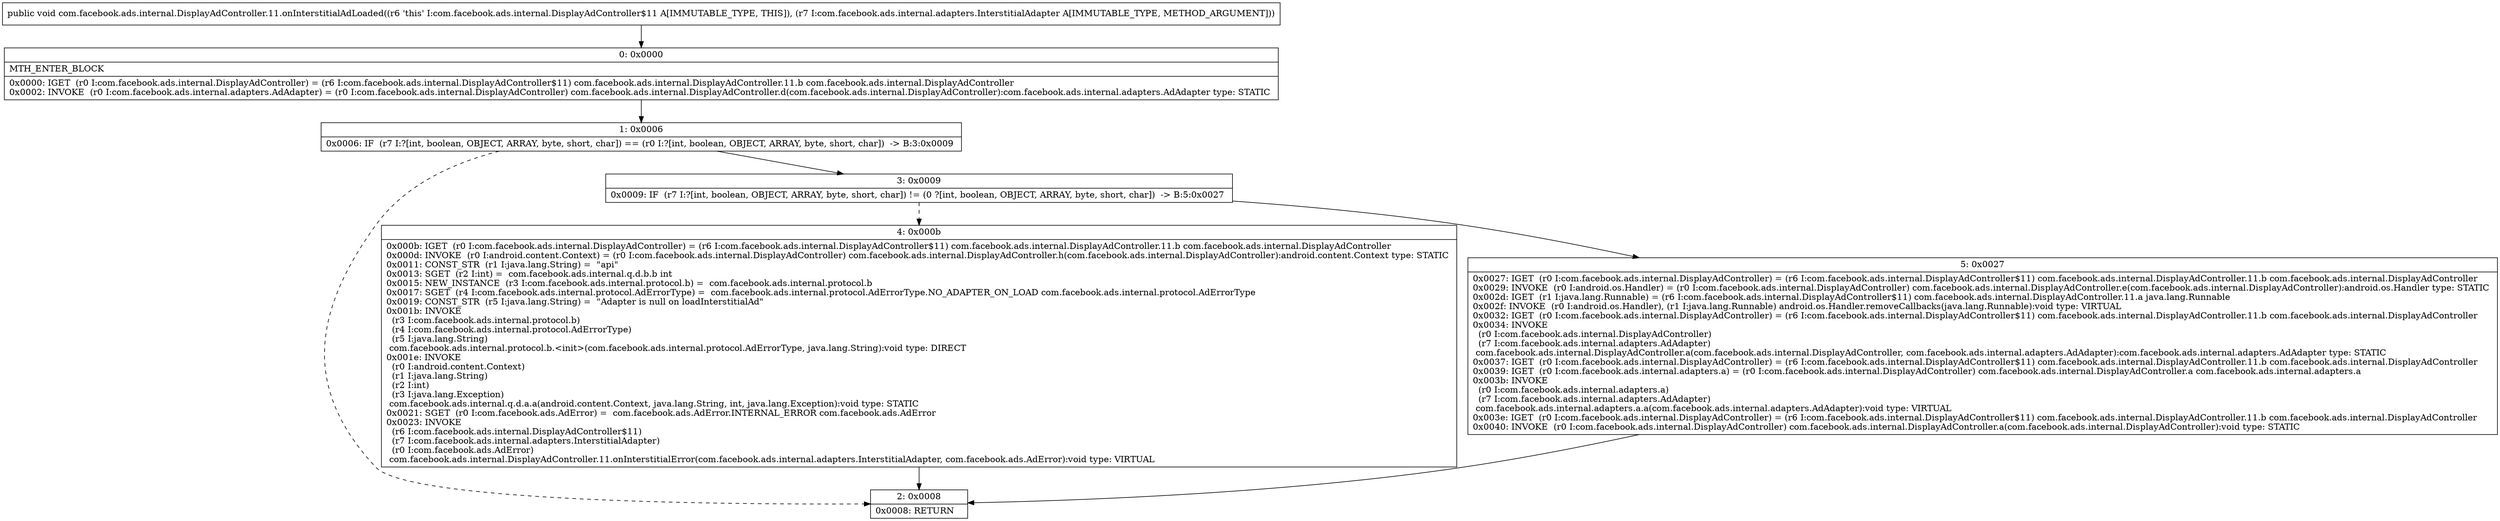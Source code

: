 digraph "CFG forcom.facebook.ads.internal.DisplayAdController.11.onInterstitialAdLoaded(Lcom\/facebook\/ads\/internal\/adapters\/InterstitialAdapter;)V" {
Node_0 [shape=record,label="{0\:\ 0x0000|MTH_ENTER_BLOCK\l|0x0000: IGET  (r0 I:com.facebook.ads.internal.DisplayAdController) = (r6 I:com.facebook.ads.internal.DisplayAdController$11) com.facebook.ads.internal.DisplayAdController.11.b com.facebook.ads.internal.DisplayAdController \l0x0002: INVOKE  (r0 I:com.facebook.ads.internal.adapters.AdAdapter) = (r0 I:com.facebook.ads.internal.DisplayAdController) com.facebook.ads.internal.DisplayAdController.d(com.facebook.ads.internal.DisplayAdController):com.facebook.ads.internal.adapters.AdAdapter type: STATIC \l}"];
Node_1 [shape=record,label="{1\:\ 0x0006|0x0006: IF  (r7 I:?[int, boolean, OBJECT, ARRAY, byte, short, char]) == (r0 I:?[int, boolean, OBJECT, ARRAY, byte, short, char])  \-\> B:3:0x0009 \l}"];
Node_2 [shape=record,label="{2\:\ 0x0008|0x0008: RETURN   \l}"];
Node_3 [shape=record,label="{3\:\ 0x0009|0x0009: IF  (r7 I:?[int, boolean, OBJECT, ARRAY, byte, short, char]) != (0 ?[int, boolean, OBJECT, ARRAY, byte, short, char])  \-\> B:5:0x0027 \l}"];
Node_4 [shape=record,label="{4\:\ 0x000b|0x000b: IGET  (r0 I:com.facebook.ads.internal.DisplayAdController) = (r6 I:com.facebook.ads.internal.DisplayAdController$11) com.facebook.ads.internal.DisplayAdController.11.b com.facebook.ads.internal.DisplayAdController \l0x000d: INVOKE  (r0 I:android.content.Context) = (r0 I:com.facebook.ads.internal.DisplayAdController) com.facebook.ads.internal.DisplayAdController.h(com.facebook.ads.internal.DisplayAdController):android.content.Context type: STATIC \l0x0011: CONST_STR  (r1 I:java.lang.String) =  \"api\" \l0x0013: SGET  (r2 I:int) =  com.facebook.ads.internal.q.d.b.b int \l0x0015: NEW_INSTANCE  (r3 I:com.facebook.ads.internal.protocol.b) =  com.facebook.ads.internal.protocol.b \l0x0017: SGET  (r4 I:com.facebook.ads.internal.protocol.AdErrorType) =  com.facebook.ads.internal.protocol.AdErrorType.NO_ADAPTER_ON_LOAD com.facebook.ads.internal.protocol.AdErrorType \l0x0019: CONST_STR  (r5 I:java.lang.String) =  \"Adapter is null on loadInterstitialAd\" \l0x001b: INVOKE  \l  (r3 I:com.facebook.ads.internal.protocol.b)\l  (r4 I:com.facebook.ads.internal.protocol.AdErrorType)\l  (r5 I:java.lang.String)\l com.facebook.ads.internal.protocol.b.\<init\>(com.facebook.ads.internal.protocol.AdErrorType, java.lang.String):void type: DIRECT \l0x001e: INVOKE  \l  (r0 I:android.content.Context)\l  (r1 I:java.lang.String)\l  (r2 I:int)\l  (r3 I:java.lang.Exception)\l com.facebook.ads.internal.q.d.a.a(android.content.Context, java.lang.String, int, java.lang.Exception):void type: STATIC \l0x0021: SGET  (r0 I:com.facebook.ads.AdError) =  com.facebook.ads.AdError.INTERNAL_ERROR com.facebook.ads.AdError \l0x0023: INVOKE  \l  (r6 I:com.facebook.ads.internal.DisplayAdController$11)\l  (r7 I:com.facebook.ads.internal.adapters.InterstitialAdapter)\l  (r0 I:com.facebook.ads.AdError)\l com.facebook.ads.internal.DisplayAdController.11.onInterstitialError(com.facebook.ads.internal.adapters.InterstitialAdapter, com.facebook.ads.AdError):void type: VIRTUAL \l}"];
Node_5 [shape=record,label="{5\:\ 0x0027|0x0027: IGET  (r0 I:com.facebook.ads.internal.DisplayAdController) = (r6 I:com.facebook.ads.internal.DisplayAdController$11) com.facebook.ads.internal.DisplayAdController.11.b com.facebook.ads.internal.DisplayAdController \l0x0029: INVOKE  (r0 I:android.os.Handler) = (r0 I:com.facebook.ads.internal.DisplayAdController) com.facebook.ads.internal.DisplayAdController.e(com.facebook.ads.internal.DisplayAdController):android.os.Handler type: STATIC \l0x002d: IGET  (r1 I:java.lang.Runnable) = (r6 I:com.facebook.ads.internal.DisplayAdController$11) com.facebook.ads.internal.DisplayAdController.11.a java.lang.Runnable \l0x002f: INVOKE  (r0 I:android.os.Handler), (r1 I:java.lang.Runnable) android.os.Handler.removeCallbacks(java.lang.Runnable):void type: VIRTUAL \l0x0032: IGET  (r0 I:com.facebook.ads.internal.DisplayAdController) = (r6 I:com.facebook.ads.internal.DisplayAdController$11) com.facebook.ads.internal.DisplayAdController.11.b com.facebook.ads.internal.DisplayAdController \l0x0034: INVOKE  \l  (r0 I:com.facebook.ads.internal.DisplayAdController)\l  (r7 I:com.facebook.ads.internal.adapters.AdAdapter)\l com.facebook.ads.internal.DisplayAdController.a(com.facebook.ads.internal.DisplayAdController, com.facebook.ads.internal.adapters.AdAdapter):com.facebook.ads.internal.adapters.AdAdapter type: STATIC \l0x0037: IGET  (r0 I:com.facebook.ads.internal.DisplayAdController) = (r6 I:com.facebook.ads.internal.DisplayAdController$11) com.facebook.ads.internal.DisplayAdController.11.b com.facebook.ads.internal.DisplayAdController \l0x0039: IGET  (r0 I:com.facebook.ads.internal.adapters.a) = (r0 I:com.facebook.ads.internal.DisplayAdController) com.facebook.ads.internal.DisplayAdController.a com.facebook.ads.internal.adapters.a \l0x003b: INVOKE  \l  (r0 I:com.facebook.ads.internal.adapters.a)\l  (r7 I:com.facebook.ads.internal.adapters.AdAdapter)\l com.facebook.ads.internal.adapters.a.a(com.facebook.ads.internal.adapters.AdAdapter):void type: VIRTUAL \l0x003e: IGET  (r0 I:com.facebook.ads.internal.DisplayAdController) = (r6 I:com.facebook.ads.internal.DisplayAdController$11) com.facebook.ads.internal.DisplayAdController.11.b com.facebook.ads.internal.DisplayAdController \l0x0040: INVOKE  (r0 I:com.facebook.ads.internal.DisplayAdController) com.facebook.ads.internal.DisplayAdController.a(com.facebook.ads.internal.DisplayAdController):void type: STATIC \l}"];
MethodNode[shape=record,label="{public void com.facebook.ads.internal.DisplayAdController.11.onInterstitialAdLoaded((r6 'this' I:com.facebook.ads.internal.DisplayAdController$11 A[IMMUTABLE_TYPE, THIS]), (r7 I:com.facebook.ads.internal.adapters.InterstitialAdapter A[IMMUTABLE_TYPE, METHOD_ARGUMENT])) }"];
MethodNode -> Node_0;
Node_0 -> Node_1;
Node_1 -> Node_2[style=dashed];
Node_1 -> Node_3;
Node_3 -> Node_4[style=dashed];
Node_3 -> Node_5;
Node_4 -> Node_2;
Node_5 -> Node_2;
}

